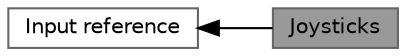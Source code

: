digraph "Joysticks"
{
 // LATEX_PDF_SIZE
  bgcolor="transparent";
  edge [fontname=Helvetica,fontsize=10,labelfontname=Helvetica,labelfontsize=10];
  node [fontname=Helvetica,fontsize=10,shape=box,height=0.2,width=0.4];
  rankdir=LR;
  Node2 [id="Node000002",label="Input reference",height=0.2,width=0.4,color="grey40", fillcolor="white", style="filled",URL="$group__input.html",tooltip="Functions and types related to input handling."];
  Node1 [id="Node000001",label="Joysticks",height=0.2,width=0.4,color="gray40", fillcolor="grey60", style="filled", fontcolor="black",tooltip="Joystick IDs."];
  Node2->Node1 [shape=plaintext, dir="back", style="solid"];
}

